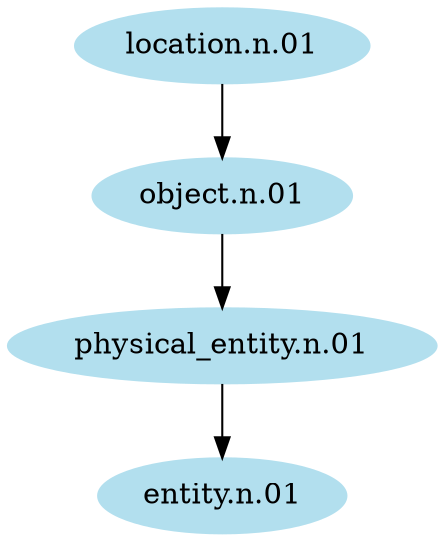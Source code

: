 digraph unix {
	node [color=lightblue2 style=filled]
	size="6,6"
	"location.n.01" -> "object.n.01"
	"object.n.01" -> "physical_entity.n.01"
	"physical_entity.n.01" -> "entity.n.01"
}
